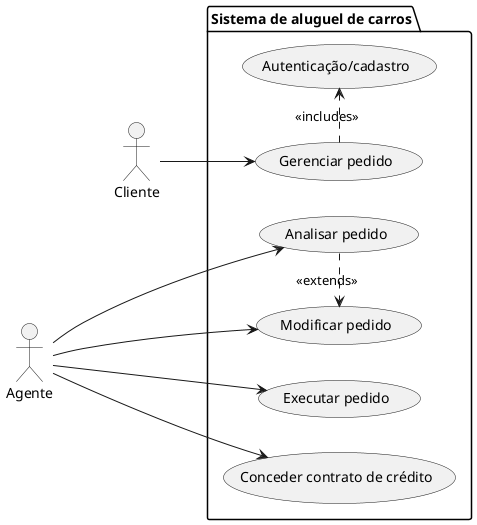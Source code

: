 @startuml
Left to right direction

Actor Cliente as c
Actor Agente as a

package "Sistema de aluguel de carros"{
  usecase "Autenticação/cadastro" as UC1
  usecase "Gerenciar pedido" as UC2
  usecase "Analisar pedido" as UC3
  usecase "Modificar pedido" as UC4
  usecase "Executar pedido" as UC5
  usecase "Conceder contrato de crédito" as UC6
}

c-->UC2
a-->UC3
a-->UC4
a--->UC5
a-->UC6

(UC2) .>(UC1) : <<includes>>
(UC3) .>(UC4) : <<extends>>

@enduml